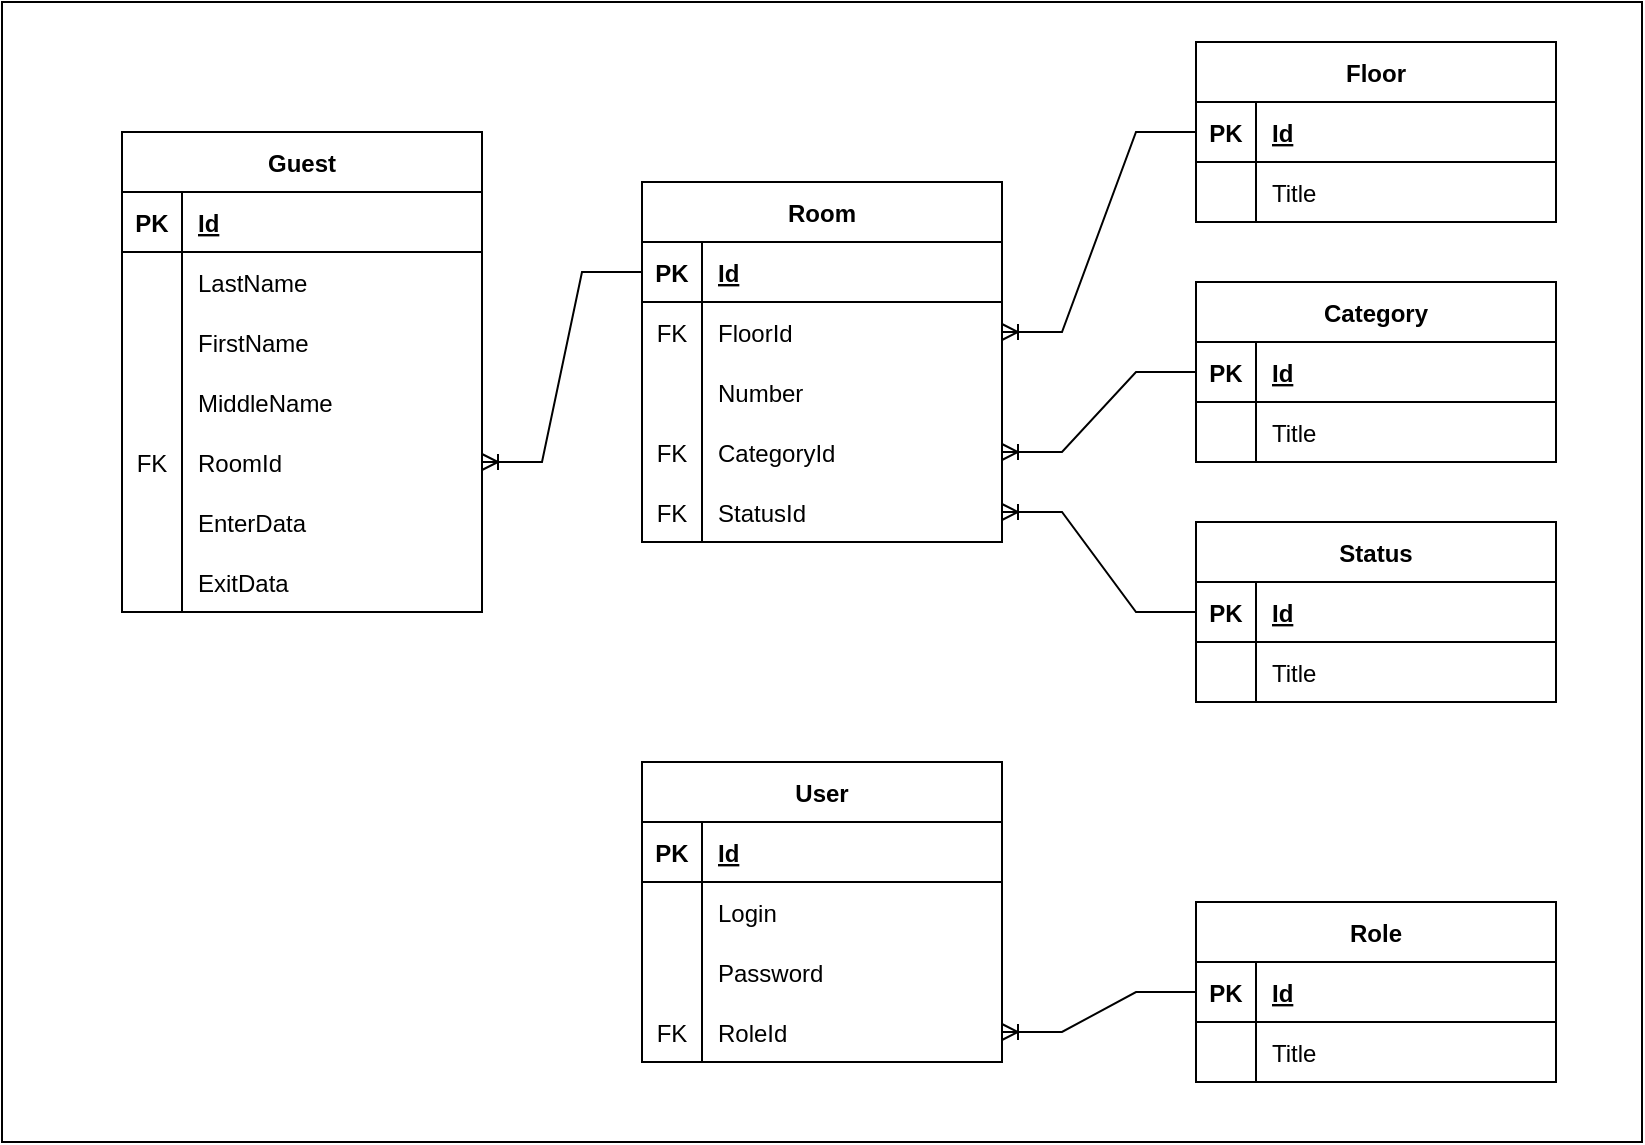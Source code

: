 <mxfile version="20.8.16" type="device"><diagram name="Страница 1" id="LQQdO_TLbHht1kPMQdfx"><mxGraphModel dx="1418" dy="828" grid="1" gridSize="10" guides="1" tooltips="1" connect="1" arrows="1" fold="1" page="1" pageScale="1" pageWidth="1654" pageHeight="1169" background="#ffffff" math="0" shadow="0"><root><mxCell id="0"/><mxCell id="1" parent="0"/><mxCell id="3tDiCHnXsdAN1PmHFJSp-119" value="" style="rounded=0;whiteSpace=wrap;html=1;" vertex="1" parent="1"><mxGeometry x="230" y="100" width="820" height="570" as="geometry"/></mxCell><mxCell id="3tDiCHnXsdAN1PmHFJSp-1" value="Floor" style="shape=table;startSize=30;container=1;collapsible=1;childLayout=tableLayout;fixedRows=1;rowLines=0;fontStyle=1;align=center;resizeLast=1;" vertex="1" parent="1"><mxGeometry x="827" y="120" width="180" height="90" as="geometry"/></mxCell><mxCell id="3tDiCHnXsdAN1PmHFJSp-2" value="" style="shape=tableRow;horizontal=0;startSize=0;swimlaneHead=0;swimlaneBody=0;fillColor=none;collapsible=0;dropTarget=0;points=[[0,0.5],[1,0.5]];portConstraint=eastwest;top=0;left=0;right=0;bottom=1;" vertex="1" parent="3tDiCHnXsdAN1PmHFJSp-1"><mxGeometry y="30" width="180" height="30" as="geometry"/></mxCell><mxCell id="3tDiCHnXsdAN1PmHFJSp-3" value="PK" style="shape=partialRectangle;connectable=0;fillColor=none;top=0;left=0;bottom=0;right=0;fontStyle=1;overflow=hidden;" vertex="1" parent="3tDiCHnXsdAN1PmHFJSp-2"><mxGeometry width="30" height="30" as="geometry"><mxRectangle width="30" height="30" as="alternateBounds"/></mxGeometry></mxCell><mxCell id="3tDiCHnXsdAN1PmHFJSp-4" value="Id" style="shape=partialRectangle;connectable=0;fillColor=none;top=0;left=0;bottom=0;right=0;align=left;spacingLeft=6;fontStyle=5;overflow=hidden;" vertex="1" parent="3tDiCHnXsdAN1PmHFJSp-2"><mxGeometry x="30" width="150" height="30" as="geometry"><mxRectangle width="150" height="30" as="alternateBounds"/></mxGeometry></mxCell><mxCell id="3tDiCHnXsdAN1PmHFJSp-5" value="" style="shape=tableRow;horizontal=0;startSize=0;swimlaneHead=0;swimlaneBody=0;fillColor=none;collapsible=0;dropTarget=0;points=[[0,0.5],[1,0.5]];portConstraint=eastwest;top=0;left=0;right=0;bottom=0;" vertex="1" parent="3tDiCHnXsdAN1PmHFJSp-1"><mxGeometry y="60" width="180" height="30" as="geometry"/></mxCell><mxCell id="3tDiCHnXsdAN1PmHFJSp-6" value="" style="shape=partialRectangle;connectable=0;fillColor=none;top=0;left=0;bottom=0;right=0;editable=1;overflow=hidden;" vertex="1" parent="3tDiCHnXsdAN1PmHFJSp-5"><mxGeometry width="30" height="30" as="geometry"><mxRectangle width="30" height="30" as="alternateBounds"/></mxGeometry></mxCell><mxCell id="3tDiCHnXsdAN1PmHFJSp-7" value="Title" style="shape=partialRectangle;connectable=0;fillColor=none;top=0;left=0;bottom=0;right=0;align=left;spacingLeft=6;overflow=hidden;" vertex="1" parent="3tDiCHnXsdAN1PmHFJSp-5"><mxGeometry x="30" width="150" height="30" as="geometry"><mxRectangle width="150" height="30" as="alternateBounds"/></mxGeometry></mxCell><mxCell id="3tDiCHnXsdAN1PmHFJSp-14" value="Room" style="shape=table;startSize=30;container=1;collapsible=1;childLayout=tableLayout;fixedRows=1;rowLines=0;fontStyle=1;align=center;resizeLast=1;" vertex="1" parent="1"><mxGeometry x="550" y="190" width="180" height="180" as="geometry"/></mxCell><mxCell id="3tDiCHnXsdAN1PmHFJSp-15" value="" style="shape=tableRow;horizontal=0;startSize=0;swimlaneHead=0;swimlaneBody=0;fillColor=none;collapsible=0;dropTarget=0;points=[[0,0.5],[1,0.5]];portConstraint=eastwest;top=0;left=0;right=0;bottom=1;" vertex="1" parent="3tDiCHnXsdAN1PmHFJSp-14"><mxGeometry y="30" width="180" height="30" as="geometry"/></mxCell><mxCell id="3tDiCHnXsdAN1PmHFJSp-16" value="PK" style="shape=partialRectangle;connectable=0;fillColor=none;top=0;left=0;bottom=0;right=0;fontStyle=1;overflow=hidden;" vertex="1" parent="3tDiCHnXsdAN1PmHFJSp-15"><mxGeometry width="30" height="30" as="geometry"><mxRectangle width="30" height="30" as="alternateBounds"/></mxGeometry></mxCell><mxCell id="3tDiCHnXsdAN1PmHFJSp-17" value="Id" style="shape=partialRectangle;connectable=0;fillColor=none;top=0;left=0;bottom=0;right=0;align=left;spacingLeft=6;fontStyle=5;overflow=hidden;" vertex="1" parent="3tDiCHnXsdAN1PmHFJSp-15"><mxGeometry x="30" width="150" height="30" as="geometry"><mxRectangle width="150" height="30" as="alternateBounds"/></mxGeometry></mxCell><mxCell id="3tDiCHnXsdAN1PmHFJSp-18" value="" style="shape=tableRow;horizontal=0;startSize=0;swimlaneHead=0;swimlaneBody=0;fillColor=none;collapsible=0;dropTarget=0;points=[[0,0.5],[1,0.5]];portConstraint=eastwest;top=0;left=0;right=0;bottom=0;" vertex="1" parent="3tDiCHnXsdAN1PmHFJSp-14"><mxGeometry y="60" width="180" height="30" as="geometry"/></mxCell><mxCell id="3tDiCHnXsdAN1PmHFJSp-19" value="FK" style="shape=partialRectangle;connectable=0;fillColor=none;top=0;left=0;bottom=0;right=0;editable=1;overflow=hidden;" vertex="1" parent="3tDiCHnXsdAN1PmHFJSp-18"><mxGeometry width="30" height="30" as="geometry"><mxRectangle width="30" height="30" as="alternateBounds"/></mxGeometry></mxCell><mxCell id="3tDiCHnXsdAN1PmHFJSp-20" value="FloorId" style="shape=partialRectangle;connectable=0;fillColor=none;top=0;left=0;bottom=0;right=0;align=left;spacingLeft=6;overflow=hidden;" vertex="1" parent="3tDiCHnXsdAN1PmHFJSp-18"><mxGeometry x="30" width="150" height="30" as="geometry"><mxRectangle width="150" height="30" as="alternateBounds"/></mxGeometry></mxCell><mxCell id="3tDiCHnXsdAN1PmHFJSp-21" value="" style="shape=tableRow;horizontal=0;startSize=0;swimlaneHead=0;swimlaneBody=0;fillColor=none;collapsible=0;dropTarget=0;points=[[0,0.5],[1,0.5]];portConstraint=eastwest;top=0;left=0;right=0;bottom=0;" vertex="1" parent="3tDiCHnXsdAN1PmHFJSp-14"><mxGeometry y="90" width="180" height="30" as="geometry"/></mxCell><mxCell id="3tDiCHnXsdAN1PmHFJSp-22" value="" style="shape=partialRectangle;connectable=0;fillColor=none;top=0;left=0;bottom=0;right=0;editable=1;overflow=hidden;" vertex="1" parent="3tDiCHnXsdAN1PmHFJSp-21"><mxGeometry width="30" height="30" as="geometry"><mxRectangle width="30" height="30" as="alternateBounds"/></mxGeometry></mxCell><mxCell id="3tDiCHnXsdAN1PmHFJSp-23" value="Number" style="shape=partialRectangle;connectable=0;fillColor=none;top=0;left=0;bottom=0;right=0;align=left;spacingLeft=6;overflow=hidden;" vertex="1" parent="3tDiCHnXsdAN1PmHFJSp-21"><mxGeometry x="30" width="150" height="30" as="geometry"><mxRectangle width="150" height="30" as="alternateBounds"/></mxGeometry></mxCell><mxCell id="3tDiCHnXsdAN1PmHFJSp-24" value="" style="shape=tableRow;horizontal=0;startSize=0;swimlaneHead=0;swimlaneBody=0;fillColor=none;collapsible=0;dropTarget=0;points=[[0,0.5],[1,0.5]];portConstraint=eastwest;top=0;left=0;right=0;bottom=0;" vertex="1" parent="3tDiCHnXsdAN1PmHFJSp-14"><mxGeometry y="120" width="180" height="30" as="geometry"/></mxCell><mxCell id="3tDiCHnXsdAN1PmHFJSp-25" value="FK" style="shape=partialRectangle;connectable=0;fillColor=none;top=0;left=0;bottom=0;right=0;editable=1;overflow=hidden;" vertex="1" parent="3tDiCHnXsdAN1PmHFJSp-24"><mxGeometry width="30" height="30" as="geometry"><mxRectangle width="30" height="30" as="alternateBounds"/></mxGeometry></mxCell><mxCell id="3tDiCHnXsdAN1PmHFJSp-26" value="CategoryId" style="shape=partialRectangle;connectable=0;fillColor=none;top=0;left=0;bottom=0;right=0;align=left;spacingLeft=6;overflow=hidden;" vertex="1" parent="3tDiCHnXsdAN1PmHFJSp-24"><mxGeometry x="30" width="150" height="30" as="geometry"><mxRectangle width="150" height="30" as="alternateBounds"/></mxGeometry></mxCell><mxCell id="3tDiCHnXsdAN1PmHFJSp-98" value="" style="shape=tableRow;horizontal=0;startSize=0;swimlaneHead=0;swimlaneBody=0;fillColor=none;collapsible=0;dropTarget=0;points=[[0,0.5],[1,0.5]];portConstraint=eastwest;top=0;left=0;right=0;bottom=0;" vertex="1" parent="3tDiCHnXsdAN1PmHFJSp-14"><mxGeometry y="150" width="180" height="30" as="geometry"/></mxCell><mxCell id="3tDiCHnXsdAN1PmHFJSp-99" value="FK" style="shape=partialRectangle;connectable=0;fillColor=none;top=0;left=0;bottom=0;right=0;editable=1;overflow=hidden;" vertex="1" parent="3tDiCHnXsdAN1PmHFJSp-98"><mxGeometry width="30" height="30" as="geometry"><mxRectangle width="30" height="30" as="alternateBounds"/></mxGeometry></mxCell><mxCell id="3tDiCHnXsdAN1PmHFJSp-100" value="StatusId" style="shape=partialRectangle;connectable=0;fillColor=none;top=0;left=0;bottom=0;right=0;align=left;spacingLeft=6;overflow=hidden;" vertex="1" parent="3tDiCHnXsdAN1PmHFJSp-98"><mxGeometry x="30" width="150" height="30" as="geometry"><mxRectangle width="150" height="30" as="alternateBounds"/></mxGeometry></mxCell><mxCell id="3tDiCHnXsdAN1PmHFJSp-27" value="" style="edgeStyle=entityRelationEdgeStyle;fontSize=12;html=1;endArrow=ERoneToMany;rounded=0;exitX=0;exitY=0.5;exitDx=0;exitDy=0;entryX=1;entryY=0.5;entryDx=0;entryDy=0;" edge="1" parent="1" source="3tDiCHnXsdAN1PmHFJSp-2" target="3tDiCHnXsdAN1PmHFJSp-18"><mxGeometry width="100" height="100" relative="1" as="geometry"><mxPoint x="360" y="470" as="sourcePoint"/><mxPoint x="460" y="370" as="targetPoint"/></mxGeometry></mxCell><mxCell id="3tDiCHnXsdAN1PmHFJSp-28" value="Category" style="shape=table;startSize=30;container=1;collapsible=1;childLayout=tableLayout;fixedRows=1;rowLines=0;fontStyle=1;align=center;resizeLast=1;" vertex="1" parent="1"><mxGeometry x="827" y="240" width="180" height="90" as="geometry"/></mxCell><mxCell id="3tDiCHnXsdAN1PmHFJSp-29" value="" style="shape=tableRow;horizontal=0;startSize=0;swimlaneHead=0;swimlaneBody=0;fillColor=none;collapsible=0;dropTarget=0;points=[[0,0.5],[1,0.5]];portConstraint=eastwest;top=0;left=0;right=0;bottom=1;" vertex="1" parent="3tDiCHnXsdAN1PmHFJSp-28"><mxGeometry y="30" width="180" height="30" as="geometry"/></mxCell><mxCell id="3tDiCHnXsdAN1PmHFJSp-30" value="PK" style="shape=partialRectangle;connectable=0;fillColor=none;top=0;left=0;bottom=0;right=0;fontStyle=1;overflow=hidden;" vertex="1" parent="3tDiCHnXsdAN1PmHFJSp-29"><mxGeometry width="30" height="30" as="geometry"><mxRectangle width="30" height="30" as="alternateBounds"/></mxGeometry></mxCell><mxCell id="3tDiCHnXsdAN1PmHFJSp-31" value="Id" style="shape=partialRectangle;connectable=0;fillColor=none;top=0;left=0;bottom=0;right=0;align=left;spacingLeft=6;fontStyle=5;overflow=hidden;" vertex="1" parent="3tDiCHnXsdAN1PmHFJSp-29"><mxGeometry x="30" width="150" height="30" as="geometry"><mxRectangle width="150" height="30" as="alternateBounds"/></mxGeometry></mxCell><mxCell id="3tDiCHnXsdAN1PmHFJSp-32" value="" style="shape=tableRow;horizontal=0;startSize=0;swimlaneHead=0;swimlaneBody=0;fillColor=none;collapsible=0;dropTarget=0;points=[[0,0.5],[1,0.5]];portConstraint=eastwest;top=0;left=0;right=0;bottom=0;" vertex="1" parent="3tDiCHnXsdAN1PmHFJSp-28"><mxGeometry y="60" width="180" height="30" as="geometry"/></mxCell><mxCell id="3tDiCHnXsdAN1PmHFJSp-33" value="" style="shape=partialRectangle;connectable=0;fillColor=none;top=0;left=0;bottom=0;right=0;editable=1;overflow=hidden;" vertex="1" parent="3tDiCHnXsdAN1PmHFJSp-32"><mxGeometry width="30" height="30" as="geometry"><mxRectangle width="30" height="30" as="alternateBounds"/></mxGeometry></mxCell><mxCell id="3tDiCHnXsdAN1PmHFJSp-34" value="Title" style="shape=partialRectangle;connectable=0;fillColor=none;top=0;left=0;bottom=0;right=0;align=left;spacingLeft=6;overflow=hidden;" vertex="1" parent="3tDiCHnXsdAN1PmHFJSp-32"><mxGeometry x="30" width="150" height="30" as="geometry"><mxRectangle width="150" height="30" as="alternateBounds"/></mxGeometry></mxCell><mxCell id="3tDiCHnXsdAN1PmHFJSp-41" value="" style="edgeStyle=entityRelationEdgeStyle;fontSize=12;html=1;endArrow=ERoneToMany;rounded=0;exitX=0;exitY=0.5;exitDx=0;exitDy=0;entryX=1;entryY=0.5;entryDx=0;entryDy=0;" edge="1" parent="1" source="3tDiCHnXsdAN1PmHFJSp-29" target="3tDiCHnXsdAN1PmHFJSp-24"><mxGeometry width="100" height="100" relative="1" as="geometry"><mxPoint x="690" y="480" as="sourcePoint"/><mxPoint x="790" y="380" as="targetPoint"/></mxGeometry></mxCell><mxCell id="3tDiCHnXsdAN1PmHFJSp-42" value="User" style="shape=table;startSize=30;container=1;collapsible=1;childLayout=tableLayout;fixedRows=1;rowLines=0;fontStyle=1;align=center;resizeLast=1;" vertex="1" parent="1"><mxGeometry x="550" y="480" width="180" height="150" as="geometry"/></mxCell><mxCell id="3tDiCHnXsdAN1PmHFJSp-43" value="" style="shape=tableRow;horizontal=0;startSize=0;swimlaneHead=0;swimlaneBody=0;fillColor=none;collapsible=0;dropTarget=0;points=[[0,0.5],[1,0.5]];portConstraint=eastwest;top=0;left=0;right=0;bottom=1;" vertex="1" parent="3tDiCHnXsdAN1PmHFJSp-42"><mxGeometry y="30" width="180" height="30" as="geometry"/></mxCell><mxCell id="3tDiCHnXsdAN1PmHFJSp-44" value="PK" style="shape=partialRectangle;connectable=0;fillColor=none;top=0;left=0;bottom=0;right=0;fontStyle=1;overflow=hidden;" vertex="1" parent="3tDiCHnXsdAN1PmHFJSp-43"><mxGeometry width="30" height="30" as="geometry"><mxRectangle width="30" height="30" as="alternateBounds"/></mxGeometry></mxCell><mxCell id="3tDiCHnXsdAN1PmHFJSp-45" value="Id" style="shape=partialRectangle;connectable=0;fillColor=none;top=0;left=0;bottom=0;right=0;align=left;spacingLeft=6;fontStyle=5;overflow=hidden;" vertex="1" parent="3tDiCHnXsdAN1PmHFJSp-43"><mxGeometry x="30" width="150" height="30" as="geometry"><mxRectangle width="150" height="30" as="alternateBounds"/></mxGeometry></mxCell><mxCell id="3tDiCHnXsdAN1PmHFJSp-46" value="" style="shape=tableRow;horizontal=0;startSize=0;swimlaneHead=0;swimlaneBody=0;fillColor=none;collapsible=0;dropTarget=0;points=[[0,0.5],[1,0.5]];portConstraint=eastwest;top=0;left=0;right=0;bottom=0;" vertex="1" parent="3tDiCHnXsdAN1PmHFJSp-42"><mxGeometry y="60" width="180" height="30" as="geometry"/></mxCell><mxCell id="3tDiCHnXsdAN1PmHFJSp-47" value="" style="shape=partialRectangle;connectable=0;fillColor=none;top=0;left=0;bottom=0;right=0;editable=1;overflow=hidden;" vertex="1" parent="3tDiCHnXsdAN1PmHFJSp-46"><mxGeometry width="30" height="30" as="geometry"><mxRectangle width="30" height="30" as="alternateBounds"/></mxGeometry></mxCell><mxCell id="3tDiCHnXsdAN1PmHFJSp-48" value="Login" style="shape=partialRectangle;connectable=0;fillColor=none;top=0;left=0;bottom=0;right=0;align=left;spacingLeft=6;overflow=hidden;" vertex="1" parent="3tDiCHnXsdAN1PmHFJSp-46"><mxGeometry x="30" width="150" height="30" as="geometry"><mxRectangle width="150" height="30" as="alternateBounds"/></mxGeometry></mxCell><mxCell id="3tDiCHnXsdAN1PmHFJSp-49" value="" style="shape=tableRow;horizontal=0;startSize=0;swimlaneHead=0;swimlaneBody=0;fillColor=none;collapsible=0;dropTarget=0;points=[[0,0.5],[1,0.5]];portConstraint=eastwest;top=0;left=0;right=0;bottom=0;" vertex="1" parent="3tDiCHnXsdAN1PmHFJSp-42"><mxGeometry y="90" width="180" height="30" as="geometry"/></mxCell><mxCell id="3tDiCHnXsdAN1PmHFJSp-50" value="" style="shape=partialRectangle;connectable=0;fillColor=none;top=0;left=0;bottom=0;right=0;editable=1;overflow=hidden;" vertex="1" parent="3tDiCHnXsdAN1PmHFJSp-49"><mxGeometry width="30" height="30" as="geometry"><mxRectangle width="30" height="30" as="alternateBounds"/></mxGeometry></mxCell><mxCell id="3tDiCHnXsdAN1PmHFJSp-51" value="Password" style="shape=partialRectangle;connectable=0;fillColor=none;top=0;left=0;bottom=0;right=0;align=left;spacingLeft=6;overflow=hidden;" vertex="1" parent="3tDiCHnXsdAN1PmHFJSp-49"><mxGeometry x="30" width="150" height="30" as="geometry"><mxRectangle width="150" height="30" as="alternateBounds"/></mxGeometry></mxCell><mxCell id="3tDiCHnXsdAN1PmHFJSp-52" value="" style="shape=tableRow;horizontal=0;startSize=0;swimlaneHead=0;swimlaneBody=0;fillColor=none;collapsible=0;dropTarget=0;points=[[0,0.5],[1,0.5]];portConstraint=eastwest;top=0;left=0;right=0;bottom=0;" vertex="1" parent="3tDiCHnXsdAN1PmHFJSp-42"><mxGeometry y="120" width="180" height="30" as="geometry"/></mxCell><mxCell id="3tDiCHnXsdAN1PmHFJSp-53" value="FK" style="shape=partialRectangle;connectable=0;fillColor=none;top=0;left=0;bottom=0;right=0;editable=1;overflow=hidden;" vertex="1" parent="3tDiCHnXsdAN1PmHFJSp-52"><mxGeometry width="30" height="30" as="geometry"><mxRectangle width="30" height="30" as="alternateBounds"/></mxGeometry></mxCell><mxCell id="3tDiCHnXsdAN1PmHFJSp-54" value="RoleId" style="shape=partialRectangle;connectable=0;fillColor=none;top=0;left=0;bottom=0;right=0;align=left;spacingLeft=6;overflow=hidden;" vertex="1" parent="3tDiCHnXsdAN1PmHFJSp-52"><mxGeometry x="30" width="150" height="30" as="geometry"><mxRectangle width="150" height="30" as="alternateBounds"/></mxGeometry></mxCell><mxCell id="3tDiCHnXsdAN1PmHFJSp-55" value="Role" style="shape=table;startSize=30;container=1;collapsible=1;childLayout=tableLayout;fixedRows=1;rowLines=0;fontStyle=1;align=center;resizeLast=1;" vertex="1" parent="1"><mxGeometry x="827" y="550" width="180" height="90" as="geometry"/></mxCell><mxCell id="3tDiCHnXsdAN1PmHFJSp-56" value="" style="shape=tableRow;horizontal=0;startSize=0;swimlaneHead=0;swimlaneBody=0;fillColor=none;collapsible=0;dropTarget=0;points=[[0,0.5],[1,0.5]];portConstraint=eastwest;top=0;left=0;right=0;bottom=1;" vertex="1" parent="3tDiCHnXsdAN1PmHFJSp-55"><mxGeometry y="30" width="180" height="30" as="geometry"/></mxCell><mxCell id="3tDiCHnXsdAN1PmHFJSp-57" value="PK" style="shape=partialRectangle;connectable=0;fillColor=none;top=0;left=0;bottom=0;right=0;fontStyle=1;overflow=hidden;" vertex="1" parent="3tDiCHnXsdAN1PmHFJSp-56"><mxGeometry width="30" height="30" as="geometry"><mxRectangle width="30" height="30" as="alternateBounds"/></mxGeometry></mxCell><mxCell id="3tDiCHnXsdAN1PmHFJSp-58" value="Id" style="shape=partialRectangle;connectable=0;fillColor=none;top=0;left=0;bottom=0;right=0;align=left;spacingLeft=6;fontStyle=5;overflow=hidden;" vertex="1" parent="3tDiCHnXsdAN1PmHFJSp-56"><mxGeometry x="30" width="150" height="30" as="geometry"><mxRectangle width="150" height="30" as="alternateBounds"/></mxGeometry></mxCell><mxCell id="3tDiCHnXsdAN1PmHFJSp-59" value="" style="shape=tableRow;horizontal=0;startSize=0;swimlaneHead=0;swimlaneBody=0;fillColor=none;collapsible=0;dropTarget=0;points=[[0,0.5],[1,0.5]];portConstraint=eastwest;top=0;left=0;right=0;bottom=0;" vertex="1" parent="3tDiCHnXsdAN1PmHFJSp-55"><mxGeometry y="60" width="180" height="30" as="geometry"/></mxCell><mxCell id="3tDiCHnXsdAN1PmHFJSp-60" value="" style="shape=partialRectangle;connectable=0;fillColor=none;top=0;left=0;bottom=0;right=0;editable=1;overflow=hidden;" vertex="1" parent="3tDiCHnXsdAN1PmHFJSp-59"><mxGeometry width="30" height="30" as="geometry"><mxRectangle width="30" height="30" as="alternateBounds"/></mxGeometry></mxCell><mxCell id="3tDiCHnXsdAN1PmHFJSp-61" value="Title" style="shape=partialRectangle;connectable=0;fillColor=none;top=0;left=0;bottom=0;right=0;align=left;spacingLeft=6;overflow=hidden;" vertex="1" parent="3tDiCHnXsdAN1PmHFJSp-59"><mxGeometry x="30" width="150" height="30" as="geometry"><mxRectangle width="150" height="30" as="alternateBounds"/></mxGeometry></mxCell><mxCell id="3tDiCHnXsdAN1PmHFJSp-68" value="" style="edgeStyle=entityRelationEdgeStyle;fontSize=12;html=1;endArrow=ERoneToMany;rounded=0;exitX=0;exitY=0.5;exitDx=0;exitDy=0;entryX=1;entryY=0.5;entryDx=0;entryDy=0;" edge="1" parent="1" source="3tDiCHnXsdAN1PmHFJSp-56" target="3tDiCHnXsdAN1PmHFJSp-52"><mxGeometry width="100" height="100" relative="1" as="geometry"><mxPoint x="200" y="870" as="sourcePoint"/><mxPoint x="300" y="770" as="targetPoint"/></mxGeometry></mxCell><mxCell id="3tDiCHnXsdAN1PmHFJSp-79" value="Guest" style="shape=table;startSize=30;container=1;collapsible=1;childLayout=tableLayout;fixedRows=1;rowLines=0;fontStyle=1;align=center;resizeLast=1;" vertex="1" parent="1"><mxGeometry x="290" y="165" width="180" height="240" as="geometry"/></mxCell><mxCell id="3tDiCHnXsdAN1PmHFJSp-80" value="" style="shape=tableRow;horizontal=0;startSize=0;swimlaneHead=0;swimlaneBody=0;fillColor=none;collapsible=0;dropTarget=0;points=[[0,0.5],[1,0.5]];portConstraint=eastwest;top=0;left=0;right=0;bottom=1;" vertex="1" parent="3tDiCHnXsdAN1PmHFJSp-79"><mxGeometry y="30" width="180" height="30" as="geometry"/></mxCell><mxCell id="3tDiCHnXsdAN1PmHFJSp-81" value="PK" style="shape=partialRectangle;connectable=0;fillColor=none;top=0;left=0;bottom=0;right=0;fontStyle=1;overflow=hidden;" vertex="1" parent="3tDiCHnXsdAN1PmHFJSp-80"><mxGeometry width="30" height="30" as="geometry"><mxRectangle width="30" height="30" as="alternateBounds"/></mxGeometry></mxCell><mxCell id="3tDiCHnXsdAN1PmHFJSp-82" value="Id" style="shape=partialRectangle;connectable=0;fillColor=none;top=0;left=0;bottom=0;right=0;align=left;spacingLeft=6;fontStyle=5;overflow=hidden;" vertex="1" parent="3tDiCHnXsdAN1PmHFJSp-80"><mxGeometry x="30" width="150" height="30" as="geometry"><mxRectangle width="150" height="30" as="alternateBounds"/></mxGeometry></mxCell><mxCell id="3tDiCHnXsdAN1PmHFJSp-83" value="" style="shape=tableRow;horizontal=0;startSize=0;swimlaneHead=0;swimlaneBody=0;fillColor=none;collapsible=0;dropTarget=0;points=[[0,0.5],[1,0.5]];portConstraint=eastwest;top=0;left=0;right=0;bottom=0;" vertex="1" parent="3tDiCHnXsdAN1PmHFJSp-79"><mxGeometry y="60" width="180" height="30" as="geometry"/></mxCell><mxCell id="3tDiCHnXsdAN1PmHFJSp-84" value="" style="shape=partialRectangle;connectable=0;fillColor=none;top=0;left=0;bottom=0;right=0;editable=1;overflow=hidden;" vertex="1" parent="3tDiCHnXsdAN1PmHFJSp-83"><mxGeometry width="30" height="30" as="geometry"><mxRectangle width="30" height="30" as="alternateBounds"/></mxGeometry></mxCell><mxCell id="3tDiCHnXsdAN1PmHFJSp-85" value="LastName" style="shape=partialRectangle;connectable=0;fillColor=none;top=0;left=0;bottom=0;right=0;align=left;spacingLeft=6;overflow=hidden;" vertex="1" parent="3tDiCHnXsdAN1PmHFJSp-83"><mxGeometry x="30" width="150" height="30" as="geometry"><mxRectangle width="150" height="30" as="alternateBounds"/></mxGeometry></mxCell><mxCell id="3tDiCHnXsdAN1PmHFJSp-95" value="" style="shape=tableRow;horizontal=0;startSize=0;swimlaneHead=0;swimlaneBody=0;fillColor=none;collapsible=0;dropTarget=0;points=[[0,0.5],[1,0.5]];portConstraint=eastwest;top=0;left=0;right=0;bottom=0;" vertex="1" parent="3tDiCHnXsdAN1PmHFJSp-79"><mxGeometry y="90" width="180" height="30" as="geometry"/></mxCell><mxCell id="3tDiCHnXsdAN1PmHFJSp-96" value="" style="shape=partialRectangle;connectable=0;fillColor=none;top=0;left=0;bottom=0;right=0;editable=1;overflow=hidden;" vertex="1" parent="3tDiCHnXsdAN1PmHFJSp-95"><mxGeometry width="30" height="30" as="geometry"><mxRectangle width="30" height="30" as="alternateBounds"/></mxGeometry></mxCell><mxCell id="3tDiCHnXsdAN1PmHFJSp-97" value="FirstName" style="shape=partialRectangle;connectable=0;fillColor=none;top=0;left=0;bottom=0;right=0;align=left;spacingLeft=6;overflow=hidden;" vertex="1" parent="3tDiCHnXsdAN1PmHFJSp-95"><mxGeometry x="30" width="150" height="30" as="geometry"><mxRectangle width="150" height="30" as="alternateBounds"/></mxGeometry></mxCell><mxCell id="3tDiCHnXsdAN1PmHFJSp-92" value="" style="shape=tableRow;horizontal=0;startSize=0;swimlaneHead=0;swimlaneBody=0;fillColor=none;collapsible=0;dropTarget=0;points=[[0,0.5],[1,0.5]];portConstraint=eastwest;top=0;left=0;right=0;bottom=0;" vertex="1" parent="3tDiCHnXsdAN1PmHFJSp-79"><mxGeometry y="120" width="180" height="30" as="geometry"/></mxCell><mxCell id="3tDiCHnXsdAN1PmHFJSp-93" value="" style="shape=partialRectangle;connectable=0;fillColor=none;top=0;left=0;bottom=0;right=0;editable=1;overflow=hidden;" vertex="1" parent="3tDiCHnXsdAN1PmHFJSp-92"><mxGeometry width="30" height="30" as="geometry"><mxRectangle width="30" height="30" as="alternateBounds"/></mxGeometry></mxCell><mxCell id="3tDiCHnXsdAN1PmHFJSp-94" value="MiddleName" style="shape=partialRectangle;connectable=0;fillColor=none;top=0;left=0;bottom=0;right=0;align=left;spacingLeft=6;overflow=hidden;" vertex="1" parent="3tDiCHnXsdAN1PmHFJSp-92"><mxGeometry x="30" width="150" height="30" as="geometry"><mxRectangle width="150" height="30" as="alternateBounds"/></mxGeometry></mxCell><mxCell id="3tDiCHnXsdAN1PmHFJSp-115" value="" style="shape=tableRow;horizontal=0;startSize=0;swimlaneHead=0;swimlaneBody=0;fillColor=none;collapsible=0;dropTarget=0;points=[[0,0.5],[1,0.5]];portConstraint=eastwest;top=0;left=0;right=0;bottom=0;" vertex="1" parent="3tDiCHnXsdAN1PmHFJSp-79"><mxGeometry y="150" width="180" height="30" as="geometry"/></mxCell><mxCell id="3tDiCHnXsdAN1PmHFJSp-116" value="FK" style="shape=partialRectangle;connectable=0;fillColor=none;top=0;left=0;bottom=0;right=0;editable=1;overflow=hidden;" vertex="1" parent="3tDiCHnXsdAN1PmHFJSp-115"><mxGeometry width="30" height="30" as="geometry"><mxRectangle width="30" height="30" as="alternateBounds"/></mxGeometry></mxCell><mxCell id="3tDiCHnXsdAN1PmHFJSp-117" value="RoomId" style="shape=partialRectangle;connectable=0;fillColor=none;top=0;left=0;bottom=0;right=0;align=left;spacingLeft=6;overflow=hidden;" vertex="1" parent="3tDiCHnXsdAN1PmHFJSp-115"><mxGeometry x="30" width="150" height="30" as="geometry"><mxRectangle width="150" height="30" as="alternateBounds"/></mxGeometry></mxCell><mxCell id="3tDiCHnXsdAN1PmHFJSp-86" value="" style="shape=tableRow;horizontal=0;startSize=0;swimlaneHead=0;swimlaneBody=0;fillColor=none;collapsible=0;dropTarget=0;points=[[0,0.5],[1,0.5]];portConstraint=eastwest;top=0;left=0;right=0;bottom=0;" vertex="1" parent="3tDiCHnXsdAN1PmHFJSp-79"><mxGeometry y="180" width="180" height="30" as="geometry"/></mxCell><mxCell id="3tDiCHnXsdAN1PmHFJSp-87" value="" style="shape=partialRectangle;connectable=0;fillColor=none;top=0;left=0;bottom=0;right=0;editable=1;overflow=hidden;" vertex="1" parent="3tDiCHnXsdAN1PmHFJSp-86"><mxGeometry width="30" height="30" as="geometry"><mxRectangle width="30" height="30" as="alternateBounds"/></mxGeometry></mxCell><mxCell id="3tDiCHnXsdAN1PmHFJSp-88" value="EnterData" style="shape=partialRectangle;connectable=0;fillColor=none;top=0;left=0;bottom=0;right=0;align=left;spacingLeft=6;overflow=hidden;" vertex="1" parent="3tDiCHnXsdAN1PmHFJSp-86"><mxGeometry x="30" width="150" height="30" as="geometry"><mxRectangle width="150" height="30" as="alternateBounds"/></mxGeometry></mxCell><mxCell id="3tDiCHnXsdAN1PmHFJSp-89" value="" style="shape=tableRow;horizontal=0;startSize=0;swimlaneHead=0;swimlaneBody=0;fillColor=none;collapsible=0;dropTarget=0;points=[[0,0.5],[1,0.5]];portConstraint=eastwest;top=0;left=0;right=0;bottom=0;" vertex="1" parent="3tDiCHnXsdAN1PmHFJSp-79"><mxGeometry y="210" width="180" height="30" as="geometry"/></mxCell><mxCell id="3tDiCHnXsdAN1PmHFJSp-90" value="" style="shape=partialRectangle;connectable=0;fillColor=none;top=0;left=0;bottom=0;right=0;editable=1;overflow=hidden;" vertex="1" parent="3tDiCHnXsdAN1PmHFJSp-89"><mxGeometry width="30" height="30" as="geometry"><mxRectangle width="30" height="30" as="alternateBounds"/></mxGeometry></mxCell><mxCell id="3tDiCHnXsdAN1PmHFJSp-91" value="ExitData" style="shape=partialRectangle;connectable=0;fillColor=none;top=0;left=0;bottom=0;right=0;align=left;spacingLeft=6;overflow=hidden;" vertex="1" parent="3tDiCHnXsdAN1PmHFJSp-89"><mxGeometry x="30" width="150" height="30" as="geometry"><mxRectangle width="150" height="30" as="alternateBounds"/></mxGeometry></mxCell><mxCell id="3tDiCHnXsdAN1PmHFJSp-101" value="Status" style="shape=table;startSize=30;container=1;collapsible=1;childLayout=tableLayout;fixedRows=1;rowLines=0;fontStyle=1;align=center;resizeLast=1;" vertex="1" parent="1"><mxGeometry x="827" y="360" width="180" height="90" as="geometry"/></mxCell><mxCell id="3tDiCHnXsdAN1PmHFJSp-102" value="" style="shape=tableRow;horizontal=0;startSize=0;swimlaneHead=0;swimlaneBody=0;fillColor=none;collapsible=0;dropTarget=0;points=[[0,0.5],[1,0.5]];portConstraint=eastwest;top=0;left=0;right=0;bottom=1;" vertex="1" parent="3tDiCHnXsdAN1PmHFJSp-101"><mxGeometry y="30" width="180" height="30" as="geometry"/></mxCell><mxCell id="3tDiCHnXsdAN1PmHFJSp-103" value="PK" style="shape=partialRectangle;connectable=0;fillColor=none;top=0;left=0;bottom=0;right=0;fontStyle=1;overflow=hidden;" vertex="1" parent="3tDiCHnXsdAN1PmHFJSp-102"><mxGeometry width="30" height="30" as="geometry"><mxRectangle width="30" height="30" as="alternateBounds"/></mxGeometry></mxCell><mxCell id="3tDiCHnXsdAN1PmHFJSp-104" value="Id" style="shape=partialRectangle;connectable=0;fillColor=none;top=0;left=0;bottom=0;right=0;align=left;spacingLeft=6;fontStyle=5;overflow=hidden;" vertex="1" parent="3tDiCHnXsdAN1PmHFJSp-102"><mxGeometry x="30" width="150" height="30" as="geometry"><mxRectangle width="150" height="30" as="alternateBounds"/></mxGeometry></mxCell><mxCell id="3tDiCHnXsdAN1PmHFJSp-105" value="" style="shape=tableRow;horizontal=0;startSize=0;swimlaneHead=0;swimlaneBody=0;fillColor=none;collapsible=0;dropTarget=0;points=[[0,0.5],[1,0.5]];portConstraint=eastwest;top=0;left=0;right=0;bottom=0;" vertex="1" parent="3tDiCHnXsdAN1PmHFJSp-101"><mxGeometry y="60" width="180" height="30" as="geometry"/></mxCell><mxCell id="3tDiCHnXsdAN1PmHFJSp-106" value="" style="shape=partialRectangle;connectable=0;fillColor=none;top=0;left=0;bottom=0;right=0;editable=1;overflow=hidden;" vertex="1" parent="3tDiCHnXsdAN1PmHFJSp-105"><mxGeometry width="30" height="30" as="geometry"><mxRectangle width="30" height="30" as="alternateBounds"/></mxGeometry></mxCell><mxCell id="3tDiCHnXsdAN1PmHFJSp-107" value="Title" style="shape=partialRectangle;connectable=0;fillColor=none;top=0;left=0;bottom=0;right=0;align=left;spacingLeft=6;overflow=hidden;" vertex="1" parent="3tDiCHnXsdAN1PmHFJSp-105"><mxGeometry x="30" width="150" height="30" as="geometry"><mxRectangle width="150" height="30" as="alternateBounds"/></mxGeometry></mxCell><mxCell id="3tDiCHnXsdAN1PmHFJSp-114" value="" style="edgeStyle=entityRelationEdgeStyle;fontSize=12;html=1;endArrow=ERoneToMany;rounded=0;exitX=0;exitY=0.5;exitDx=0;exitDy=0;entryX=1;entryY=0.5;entryDx=0;entryDy=0;" edge="1" parent="1" source="3tDiCHnXsdAN1PmHFJSp-102" target="3tDiCHnXsdAN1PmHFJSp-98"><mxGeometry width="100" height="100" relative="1" as="geometry"><mxPoint x="240" y="540" as="sourcePoint"/><mxPoint x="340" y="440" as="targetPoint"/></mxGeometry></mxCell><mxCell id="3tDiCHnXsdAN1PmHFJSp-118" value="" style="edgeStyle=entityRelationEdgeStyle;fontSize=12;html=1;endArrow=ERoneToMany;rounded=0;exitX=0;exitY=0.5;exitDx=0;exitDy=0;entryX=1;entryY=0.5;entryDx=0;entryDy=0;" edge="1" parent="1" source="3tDiCHnXsdAN1PmHFJSp-15" target="3tDiCHnXsdAN1PmHFJSp-115"><mxGeometry width="100" height="100" relative="1" as="geometry"><mxPoint x="400" y="620" as="sourcePoint"/><mxPoint x="500" y="520" as="targetPoint"/></mxGeometry></mxCell></root></mxGraphModel></diagram></mxfile>